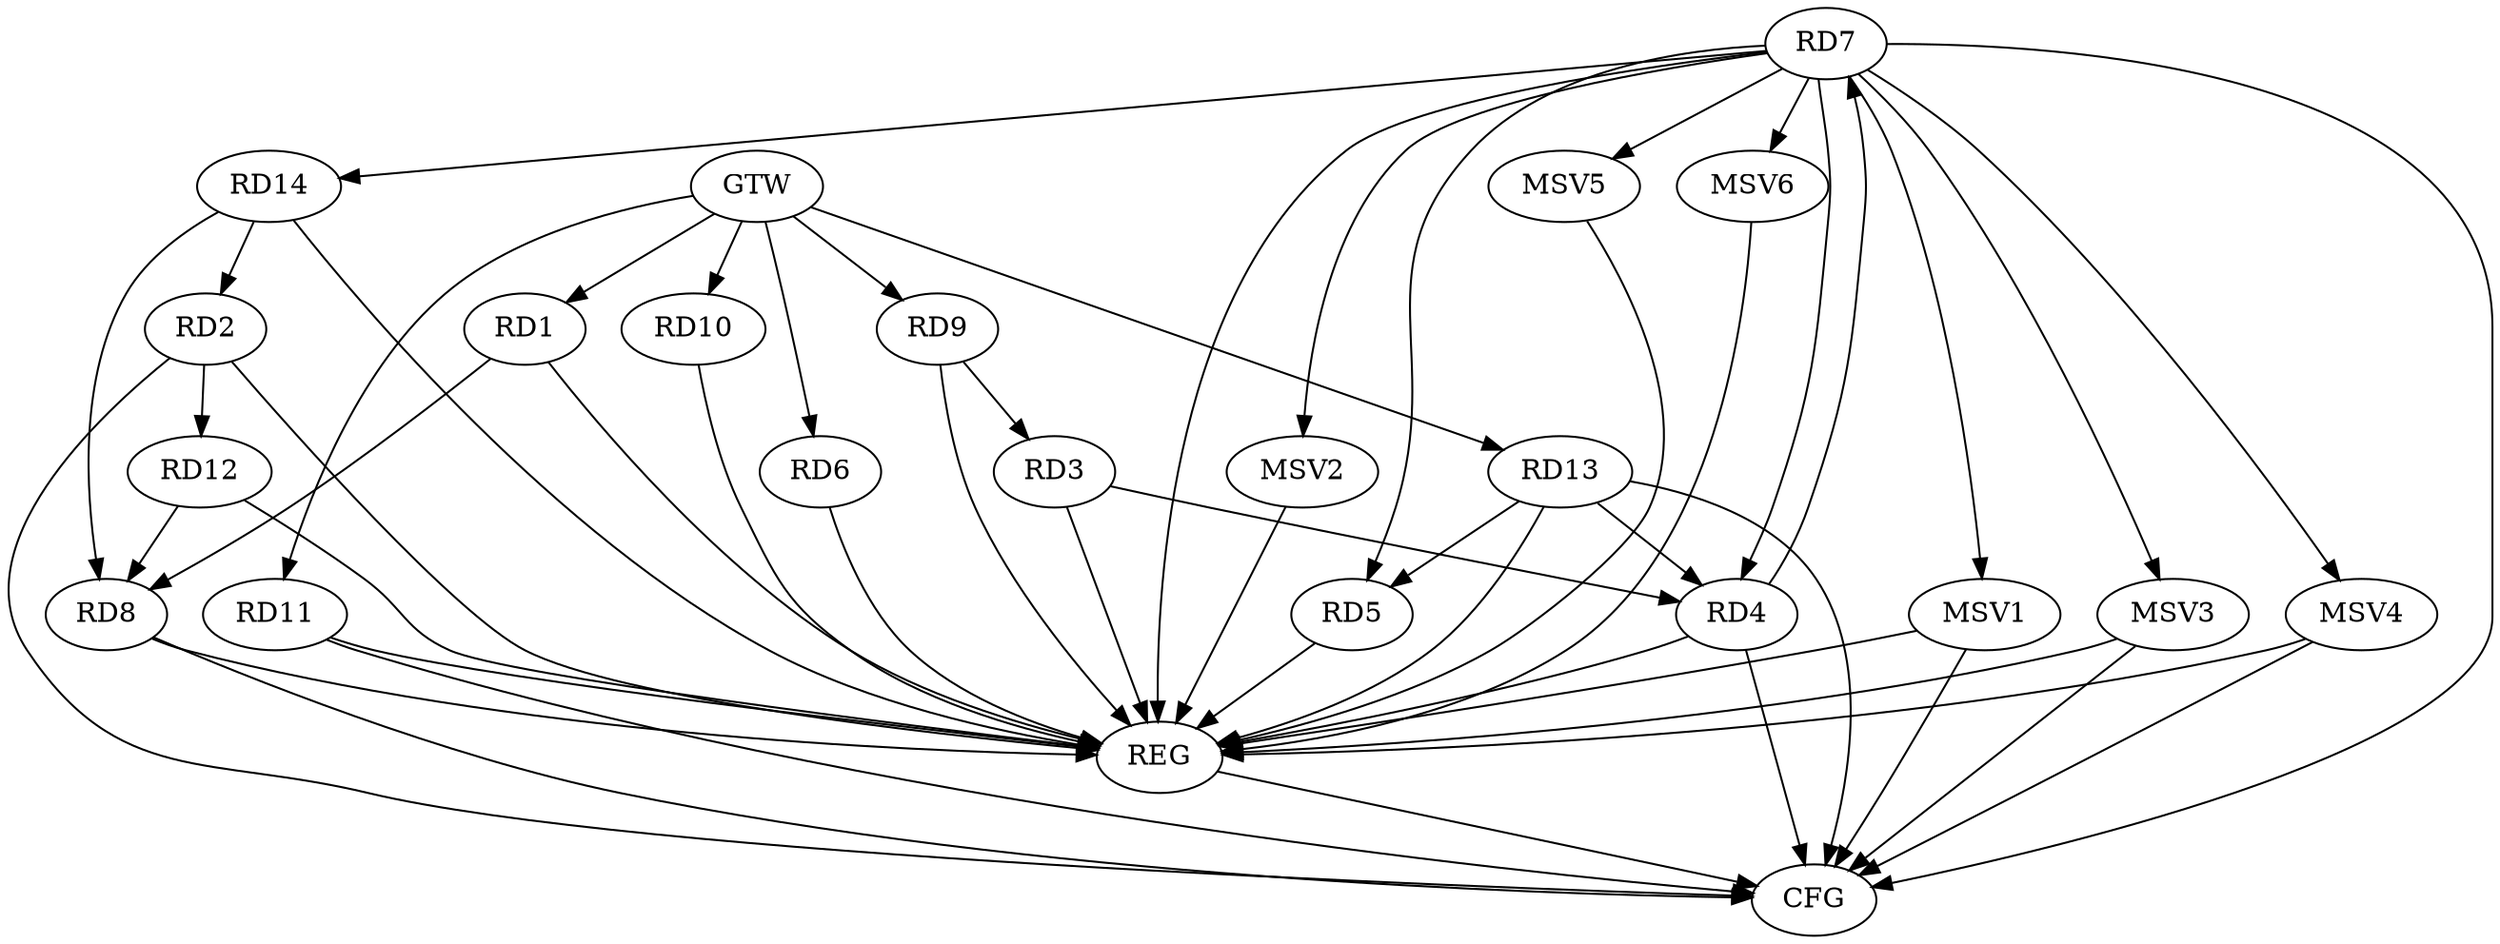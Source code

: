 strict digraph G {
  RD1 [ label="RD1" ];
  RD2 [ label="RD2" ];
  RD3 [ label="RD3" ];
  RD4 [ label="RD4" ];
  RD5 [ label="RD5" ];
  RD6 [ label="RD6" ];
  RD7 [ label="RD7" ];
  RD8 [ label="RD8" ];
  RD9 [ label="RD9" ];
  RD10 [ label="RD10" ];
  RD11 [ label="RD11" ];
  RD12 [ label="RD12" ];
  RD13 [ label="RD13" ];
  RD14 [ label="RD14" ];
  GTW [ label="GTW" ];
  REG [ label="REG" ];
  CFG [ label="CFG" ];
  MSV1 [ label="MSV1" ];
  MSV2 [ label="MSV2" ];
  MSV3 [ label="MSV3" ];
  MSV4 [ label="MSV4" ];
  MSV5 [ label="MSV5" ];
  MSV6 [ label="MSV6" ];
  RD1 -> RD8;
  RD2 -> RD12;
  RD14 -> RD2;
  RD3 -> RD4;
  RD9 -> RD3;
  RD4 -> RD7;
  RD7 -> RD4;
  RD13 -> RD4;
  RD7 -> RD5;
  RD13 -> RD5;
  RD7 -> RD14;
  RD12 -> RD8;
  RD14 -> RD8;
  GTW -> RD1;
  GTW -> RD6;
  GTW -> RD9;
  GTW -> RD10;
  GTW -> RD11;
  GTW -> RD13;
  RD1 -> REG;
  RD2 -> REG;
  RD3 -> REG;
  RD4 -> REG;
  RD5 -> REG;
  RD6 -> REG;
  RD7 -> REG;
  RD8 -> REG;
  RD9 -> REG;
  RD10 -> REG;
  RD11 -> REG;
  RD12 -> REG;
  RD13 -> REG;
  RD14 -> REG;
  RD11 -> CFG;
  RD7 -> CFG;
  RD13 -> CFG;
  RD2 -> CFG;
  RD4 -> CFG;
  RD8 -> CFG;
  REG -> CFG;
  RD7 -> MSV1;
  MSV1 -> REG;
  MSV1 -> CFG;
  RD7 -> MSV2;
  MSV2 -> REG;
  RD7 -> MSV3;
  MSV3 -> REG;
  MSV3 -> CFG;
  RD7 -> MSV4;
  RD7 -> MSV5;
  MSV4 -> REG;
  MSV4 -> CFG;
  MSV5 -> REG;
  RD7 -> MSV6;
  MSV6 -> REG;
}

